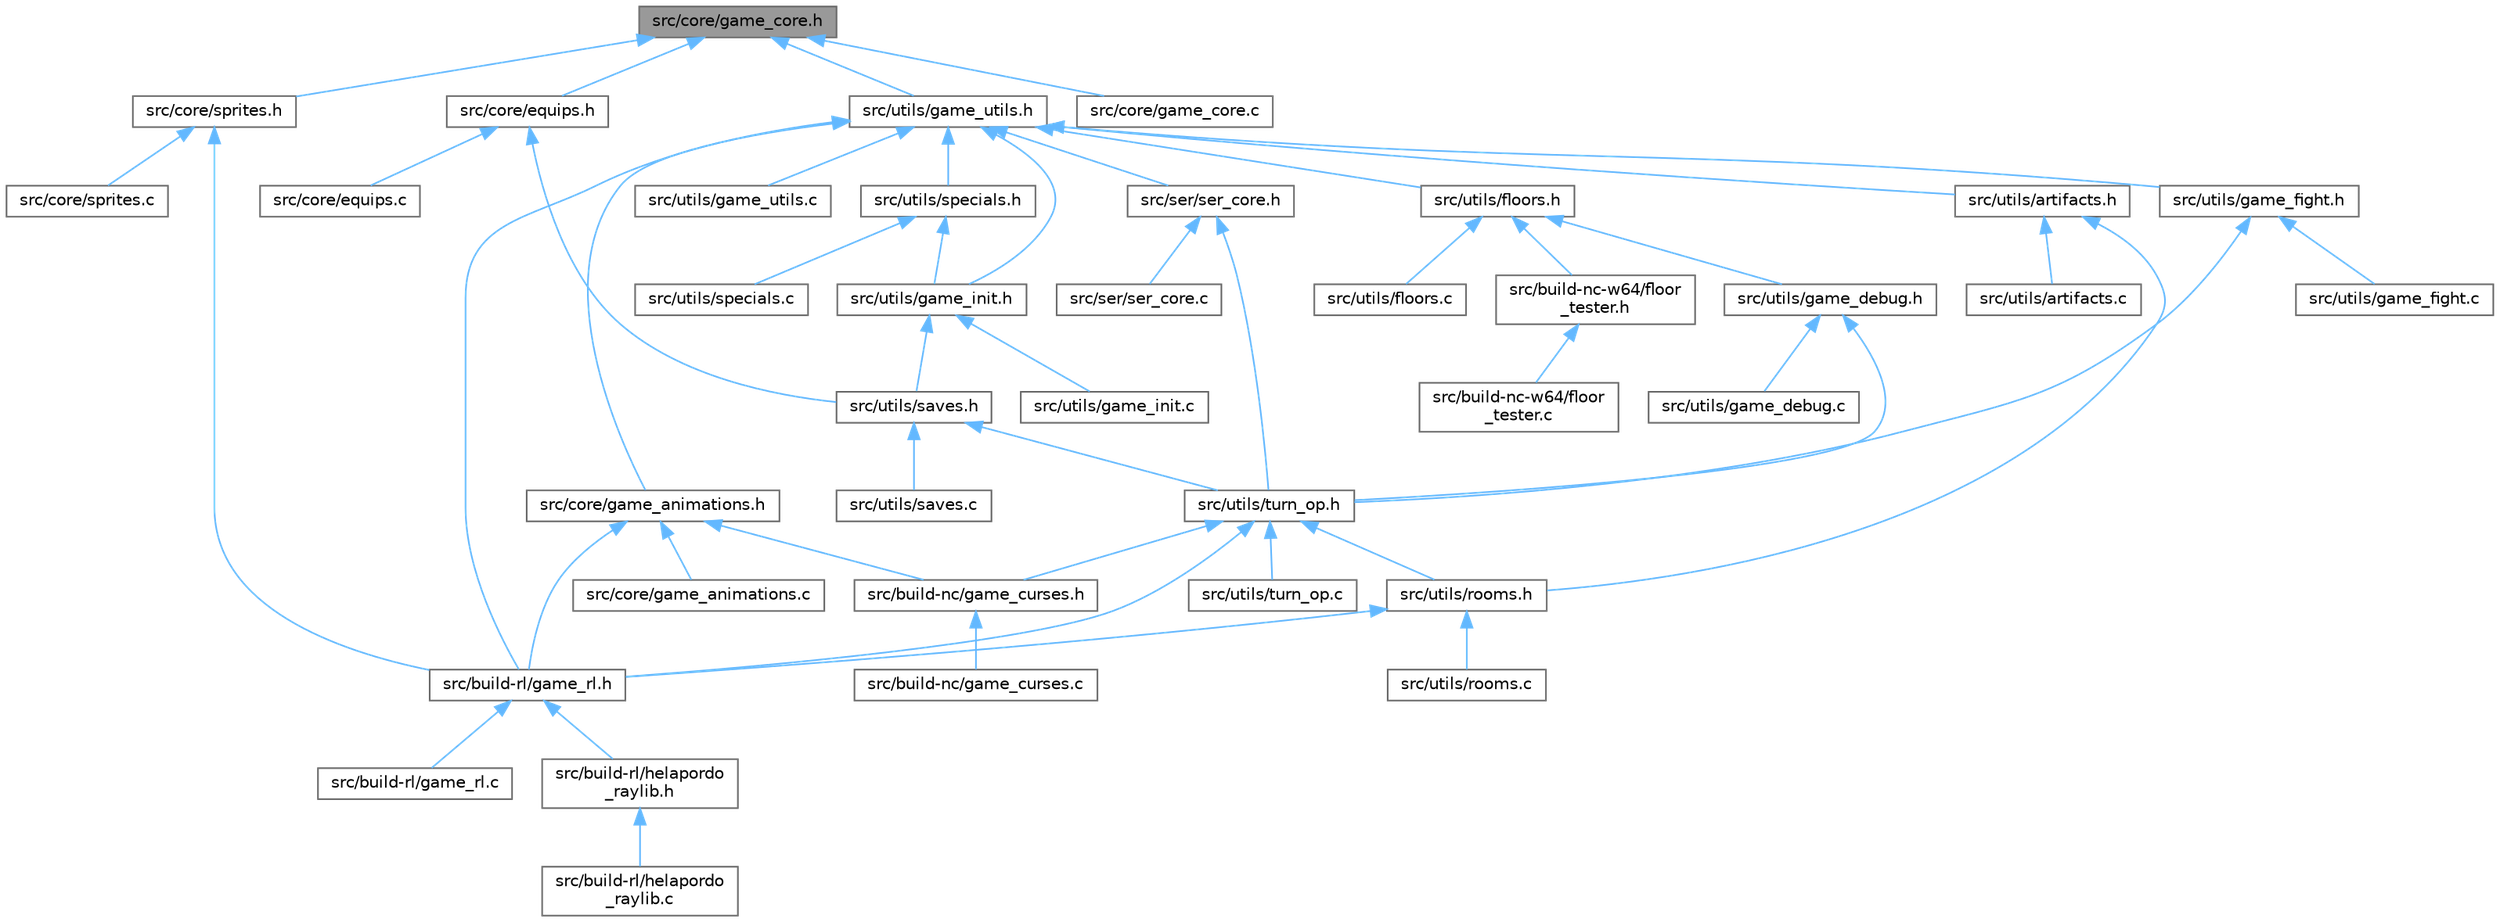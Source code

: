 digraph "src/core/game_core.h"
{
 // LATEX_PDF_SIZE
  bgcolor="transparent";
  edge [fontname=Helvetica,fontsize=10,labelfontname=Helvetica,labelfontsize=10];
  node [fontname=Helvetica,fontsize=10,shape=box,height=0.2,width=0.4];
  Node1 [id="Node000001",label="src/core/game_core.h",height=0.2,width=0.4,color="gray40", fillcolor="grey60", style="filled", fontcolor="black",tooltip=" "];
  Node1 -> Node2 [id="edge1_Node000001_Node000002",dir="back",color="steelblue1",style="solid",tooltip=" "];
  Node2 [id="Node000002",label="src/core/equips.h",height=0.2,width=0.4,color="grey40", fillcolor="white", style="filled",URL="$equips_8h.html",tooltip=" "];
  Node2 -> Node3 [id="edge2_Node000002_Node000003",dir="back",color="steelblue1",style="solid",tooltip=" "];
  Node3 [id="Node000003",label="src/core/equips.c",height=0.2,width=0.4,color="grey40", fillcolor="white", style="filled",URL="$equips_8c.html",tooltip=" "];
  Node2 -> Node4 [id="edge3_Node000002_Node000004",dir="back",color="steelblue1",style="solid",tooltip=" "];
  Node4 [id="Node000004",label="src/utils/saves.h",height=0.2,width=0.4,color="grey40", fillcolor="white", style="filled",URL="$saves_8h.html",tooltip=" "];
  Node4 -> Node5 [id="edge4_Node000004_Node000005",dir="back",color="steelblue1",style="solid",tooltip=" "];
  Node5 [id="Node000005",label="src/utils/saves.c",height=0.2,width=0.4,color="grey40", fillcolor="white", style="filled",URL="$saves_8c.html",tooltip=" "];
  Node4 -> Node6 [id="edge5_Node000004_Node000006",dir="back",color="steelblue1",style="solid",tooltip=" "];
  Node6 [id="Node000006",label="src/utils/turn_op.h",height=0.2,width=0.4,color="grey40", fillcolor="white", style="filled",URL="$turn__op_8h.html",tooltip=" "];
  Node6 -> Node7 [id="edge6_Node000006_Node000007",dir="back",color="steelblue1",style="solid",tooltip=" "];
  Node7 [id="Node000007",label="src/build-nc/game_curses.h",height=0.2,width=0.4,color="grey40", fillcolor="white", style="filled",URL="$game__curses_8h.html",tooltip=" "];
  Node7 -> Node8 [id="edge7_Node000007_Node000008",dir="back",color="steelblue1",style="solid",tooltip=" "];
  Node8 [id="Node000008",label="src/build-nc/game_curses.c",height=0.2,width=0.4,color="grey40", fillcolor="white", style="filled",URL="$game__curses_8c.html",tooltip=" "];
  Node6 -> Node9 [id="edge8_Node000006_Node000009",dir="back",color="steelblue1",style="solid",tooltip=" "];
  Node9 [id="Node000009",label="src/build-rl/game_rl.h",height=0.2,width=0.4,color="grey40", fillcolor="white", style="filled",URL="$game__rl_8h.html",tooltip=" "];
  Node9 -> Node10 [id="edge9_Node000009_Node000010",dir="back",color="steelblue1",style="solid",tooltip=" "];
  Node10 [id="Node000010",label="src/build-rl/game_rl.c",height=0.2,width=0.4,color="grey40", fillcolor="white", style="filled",URL="$game__rl_8c.html",tooltip=" "];
  Node9 -> Node11 [id="edge10_Node000009_Node000011",dir="back",color="steelblue1",style="solid",tooltip=" "];
  Node11 [id="Node000011",label="src/build-rl/helapordo\l_raylib.h",height=0.2,width=0.4,color="grey40", fillcolor="white", style="filled",URL="$helapordo__raylib_8h.html",tooltip=" "];
  Node11 -> Node12 [id="edge11_Node000011_Node000012",dir="back",color="steelblue1",style="solid",tooltip=" "];
  Node12 [id="Node000012",label="src/build-rl/helapordo\l_raylib.c",height=0.2,width=0.4,color="grey40", fillcolor="white", style="filled",URL="$helapordo__raylib_8c.html",tooltip=" "];
  Node6 -> Node13 [id="edge12_Node000006_Node000013",dir="back",color="steelblue1",style="solid",tooltip=" "];
  Node13 [id="Node000013",label="src/utils/rooms.h",height=0.2,width=0.4,color="grey40", fillcolor="white", style="filled",URL="$rooms_8h.html",tooltip=" "];
  Node13 -> Node9 [id="edge13_Node000013_Node000009",dir="back",color="steelblue1",style="solid",tooltip=" "];
  Node13 -> Node14 [id="edge14_Node000013_Node000014",dir="back",color="steelblue1",style="solid",tooltip=" "];
  Node14 [id="Node000014",label="src/utils/rooms.c",height=0.2,width=0.4,color="grey40", fillcolor="white", style="filled",URL="$rooms_8c.html",tooltip=" "];
  Node6 -> Node15 [id="edge15_Node000006_Node000015",dir="back",color="steelblue1",style="solid",tooltip=" "];
  Node15 [id="Node000015",label="src/utils/turn_op.c",height=0.2,width=0.4,color="grey40", fillcolor="white", style="filled",URL="$turn__op_8c.html",tooltip=" "];
  Node1 -> Node16 [id="edge16_Node000001_Node000016",dir="back",color="steelblue1",style="solid",tooltip=" "];
  Node16 [id="Node000016",label="src/core/game_core.c",height=0.2,width=0.4,color="grey40", fillcolor="white", style="filled",URL="$game__core_8c.html",tooltip=" "];
  Node1 -> Node17 [id="edge17_Node000001_Node000017",dir="back",color="steelblue1",style="solid",tooltip=" "];
  Node17 [id="Node000017",label="src/core/sprites.h",height=0.2,width=0.4,color="grey40", fillcolor="white", style="filled",URL="$sprites_8h.html",tooltip=" "];
  Node17 -> Node9 [id="edge18_Node000017_Node000009",dir="back",color="steelblue1",style="solid",tooltip=" "];
  Node17 -> Node18 [id="edge19_Node000017_Node000018",dir="back",color="steelblue1",style="solid",tooltip=" "];
  Node18 [id="Node000018",label="src/core/sprites.c",height=0.2,width=0.4,color="grey40", fillcolor="white", style="filled",URL="$sprites_8c.html",tooltip=" "];
  Node1 -> Node19 [id="edge20_Node000001_Node000019",dir="back",color="steelblue1",style="solid",tooltip=" "];
  Node19 [id="Node000019",label="src/utils/game_utils.h",height=0.2,width=0.4,color="grey40", fillcolor="white", style="filled",URL="$game__utils_8h.html",tooltip=" "];
  Node19 -> Node9 [id="edge21_Node000019_Node000009",dir="back",color="steelblue1",style="solid",tooltip=" "];
  Node19 -> Node20 [id="edge22_Node000019_Node000020",dir="back",color="steelblue1",style="solid",tooltip=" "];
  Node20 [id="Node000020",label="src/core/game_animations.h",height=0.2,width=0.4,color="grey40", fillcolor="white", style="filled",URL="$game__animations_8h.html",tooltip=" "];
  Node20 -> Node7 [id="edge23_Node000020_Node000007",dir="back",color="steelblue1",style="solid",tooltip=" "];
  Node20 -> Node9 [id="edge24_Node000020_Node000009",dir="back",color="steelblue1",style="solid",tooltip=" "];
  Node20 -> Node21 [id="edge25_Node000020_Node000021",dir="back",color="steelblue1",style="solid",tooltip=" "];
  Node21 [id="Node000021",label="src/core/game_animations.c",height=0.2,width=0.4,color="grey40", fillcolor="white", style="filled",URL="$game__animations_8c.html",tooltip=" "];
  Node19 -> Node22 [id="edge26_Node000019_Node000022",dir="back",color="steelblue1",style="solid",tooltip=" "];
  Node22 [id="Node000022",label="src/ser/ser_core.h",height=0.2,width=0.4,color="grey40", fillcolor="white", style="filled",URL="$ser__core_8h.html",tooltip=" "];
  Node22 -> Node23 [id="edge27_Node000022_Node000023",dir="back",color="steelblue1",style="solid",tooltip=" "];
  Node23 [id="Node000023",label="src/ser/ser_core.c",height=0.2,width=0.4,color="grey40", fillcolor="white", style="filled",URL="$ser__core_8c.html",tooltip=" "];
  Node22 -> Node6 [id="edge28_Node000022_Node000006",dir="back",color="steelblue1",style="solid",tooltip=" "];
  Node19 -> Node24 [id="edge29_Node000019_Node000024",dir="back",color="steelblue1",style="solid",tooltip=" "];
  Node24 [id="Node000024",label="src/utils/artifacts.h",height=0.2,width=0.4,color="grey40", fillcolor="white", style="filled",URL="$artifacts_8h.html",tooltip=" "];
  Node24 -> Node25 [id="edge30_Node000024_Node000025",dir="back",color="steelblue1",style="solid",tooltip=" "];
  Node25 [id="Node000025",label="src/utils/artifacts.c",height=0.2,width=0.4,color="grey40", fillcolor="white", style="filled",URL="$artifacts_8c.html",tooltip=" "];
  Node24 -> Node13 [id="edge31_Node000024_Node000013",dir="back",color="steelblue1",style="solid",tooltip=" "];
  Node19 -> Node26 [id="edge32_Node000019_Node000026",dir="back",color="steelblue1",style="solid",tooltip=" "];
  Node26 [id="Node000026",label="src/utils/floors.h",height=0.2,width=0.4,color="grey40", fillcolor="white", style="filled",URL="$floors_8h.html",tooltip=" "];
  Node26 -> Node27 [id="edge33_Node000026_Node000027",dir="back",color="steelblue1",style="solid",tooltip=" "];
  Node27 [id="Node000027",label="src/build-nc-w64/floor\l_tester.h",height=0.2,width=0.4,color="grey40", fillcolor="white", style="filled",URL="$floor__tester_8h.html",tooltip=" "];
  Node27 -> Node28 [id="edge34_Node000027_Node000028",dir="back",color="steelblue1",style="solid",tooltip=" "];
  Node28 [id="Node000028",label="src/build-nc-w64/floor\l_tester.c",height=0.2,width=0.4,color="grey40", fillcolor="white", style="filled",URL="$floor__tester_8c.html",tooltip=" "];
  Node26 -> Node29 [id="edge35_Node000026_Node000029",dir="back",color="steelblue1",style="solid",tooltip=" "];
  Node29 [id="Node000029",label="src/utils/floors.c",height=0.2,width=0.4,color="grey40", fillcolor="white", style="filled",URL="$floors_8c.html",tooltip=" "];
  Node26 -> Node30 [id="edge36_Node000026_Node000030",dir="back",color="steelblue1",style="solid",tooltip=" "];
  Node30 [id="Node000030",label="src/utils/game_debug.h",height=0.2,width=0.4,color="grey40", fillcolor="white", style="filled",URL="$game__debug_8h.html",tooltip=" "];
  Node30 -> Node31 [id="edge37_Node000030_Node000031",dir="back",color="steelblue1",style="solid",tooltip=" "];
  Node31 [id="Node000031",label="src/utils/game_debug.c",height=0.2,width=0.4,color="grey40", fillcolor="white", style="filled",URL="$game__debug_8c.html",tooltip=" "];
  Node30 -> Node6 [id="edge38_Node000030_Node000006",dir="back",color="steelblue1",style="solid",tooltip=" "];
  Node19 -> Node32 [id="edge39_Node000019_Node000032",dir="back",color="steelblue1",style="solid",tooltip=" "];
  Node32 [id="Node000032",label="src/utils/game_fight.h",height=0.2,width=0.4,color="grey40", fillcolor="white", style="filled",URL="$game__fight_8h.html",tooltip=" "];
  Node32 -> Node33 [id="edge40_Node000032_Node000033",dir="back",color="steelblue1",style="solid",tooltip=" "];
  Node33 [id="Node000033",label="src/utils/game_fight.c",height=0.2,width=0.4,color="grey40", fillcolor="white", style="filled",URL="$game__fight_8c.html",tooltip=" "];
  Node32 -> Node6 [id="edge41_Node000032_Node000006",dir="back",color="steelblue1",style="solid",tooltip=" "];
  Node19 -> Node34 [id="edge42_Node000019_Node000034",dir="back",color="steelblue1",style="solid",tooltip=" "];
  Node34 [id="Node000034",label="src/utils/game_init.h",height=0.2,width=0.4,color="grey40", fillcolor="white", style="filled",URL="$game__init_8h.html",tooltip=" "];
  Node34 -> Node35 [id="edge43_Node000034_Node000035",dir="back",color="steelblue1",style="solid",tooltip=" "];
  Node35 [id="Node000035",label="src/utils/game_init.c",height=0.2,width=0.4,color="grey40", fillcolor="white", style="filled",URL="$game__init_8c.html",tooltip=" "];
  Node34 -> Node4 [id="edge44_Node000034_Node000004",dir="back",color="steelblue1",style="solid",tooltip=" "];
  Node19 -> Node36 [id="edge45_Node000019_Node000036",dir="back",color="steelblue1",style="solid",tooltip=" "];
  Node36 [id="Node000036",label="src/utils/game_utils.c",height=0.2,width=0.4,color="grey40", fillcolor="white", style="filled",URL="$game__utils_8c.html",tooltip=" "];
  Node19 -> Node37 [id="edge46_Node000019_Node000037",dir="back",color="steelblue1",style="solid",tooltip=" "];
  Node37 [id="Node000037",label="src/utils/specials.h",height=0.2,width=0.4,color="grey40", fillcolor="white", style="filled",URL="$specials_8h.html",tooltip=" "];
  Node37 -> Node34 [id="edge47_Node000037_Node000034",dir="back",color="steelblue1",style="solid",tooltip=" "];
  Node37 -> Node38 [id="edge48_Node000037_Node000038",dir="back",color="steelblue1",style="solid",tooltip=" "];
  Node38 [id="Node000038",label="src/utils/specials.c",height=0.2,width=0.4,color="grey40", fillcolor="white", style="filled",URL="$specials_8c.html",tooltip=" "];
}
